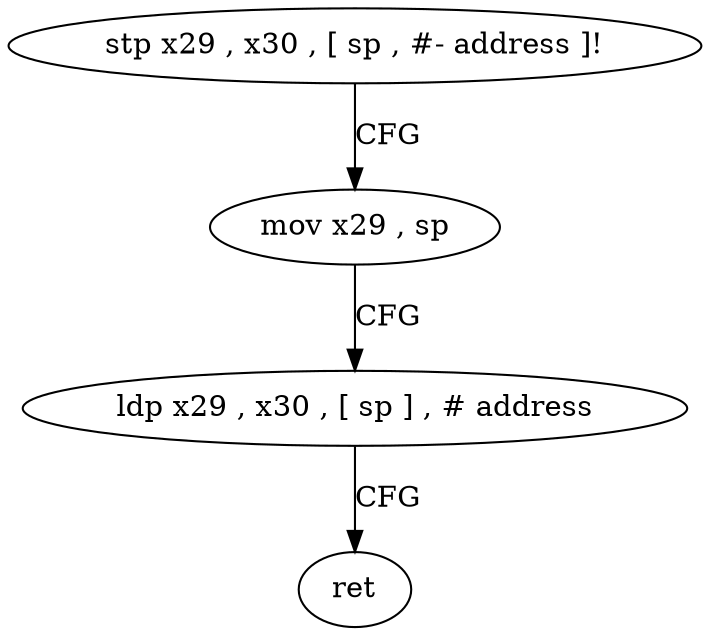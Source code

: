 digraph "func" {
"4245808" [label = "stp x29 , x30 , [ sp , #- address ]!" ]
"4245812" [label = "mov x29 , sp" ]
"4245816" [label = "ldp x29 , x30 , [ sp ] , # address" ]
"4245820" [label = "ret" ]
"4245808" -> "4245812" [ label = "CFG" ]
"4245812" -> "4245816" [ label = "CFG" ]
"4245816" -> "4245820" [ label = "CFG" ]
}
